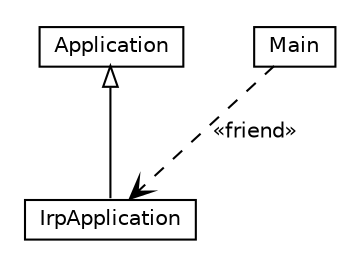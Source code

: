 #!/usr/local/bin/dot
#
# Class diagram 
# Generated by UMLGraph version R5_6-9-g37cd34 (http://www.umlgraph.org/)
#

digraph G {
graph [fontnames="svg"]
edge [fontname="Helvetica",fontsize=10,labelfontname="Helvetica",labelfontsize=10,color="black"];
node [fontname="Helvetica",fontcolor="black",fontsize=10,shape=plaintext];
nodesep=0.25;
ranksep=0.5;
// Application
c74 [label=<<table title="Application" border="0" cellborder="1" cellspacing="0" cellpadding="2" port="p"><tr><td><table border="0" cellspacing="0" cellpadding="1"><tr><td align="center" balign="center"> Application </td></tr></table></td></tr></table>>];
// IrpApplication
c75 [label=<<table title="IrpApplication" border="0" cellborder="1" cellspacing="0" cellpadding="2" port="p"><tr><td><table border="0" cellspacing="0" cellpadding="1"><tr><td align="center" balign="center"> IrpApplication </td></tr></table></td></tr></table>>];
// Main
c76 [label=<<table title="Main" border="0" cellborder="1" cellspacing="0" cellpadding="2" port="p"><tr><td><table border="0" cellspacing="0" cellpadding="1"><tr><td align="center" balign="center"> Main </td></tr></table></td></tr></table>>];
//IrpApplication extends Application
c74:p -> c75:p [arrowtail=empty,dir=back,weight=10];
// Main depend IrpApplication
c76:p -> c75:p [arrowhead=open,style=dashed,weight=0,label="&#171;friend&#187;"];
}

